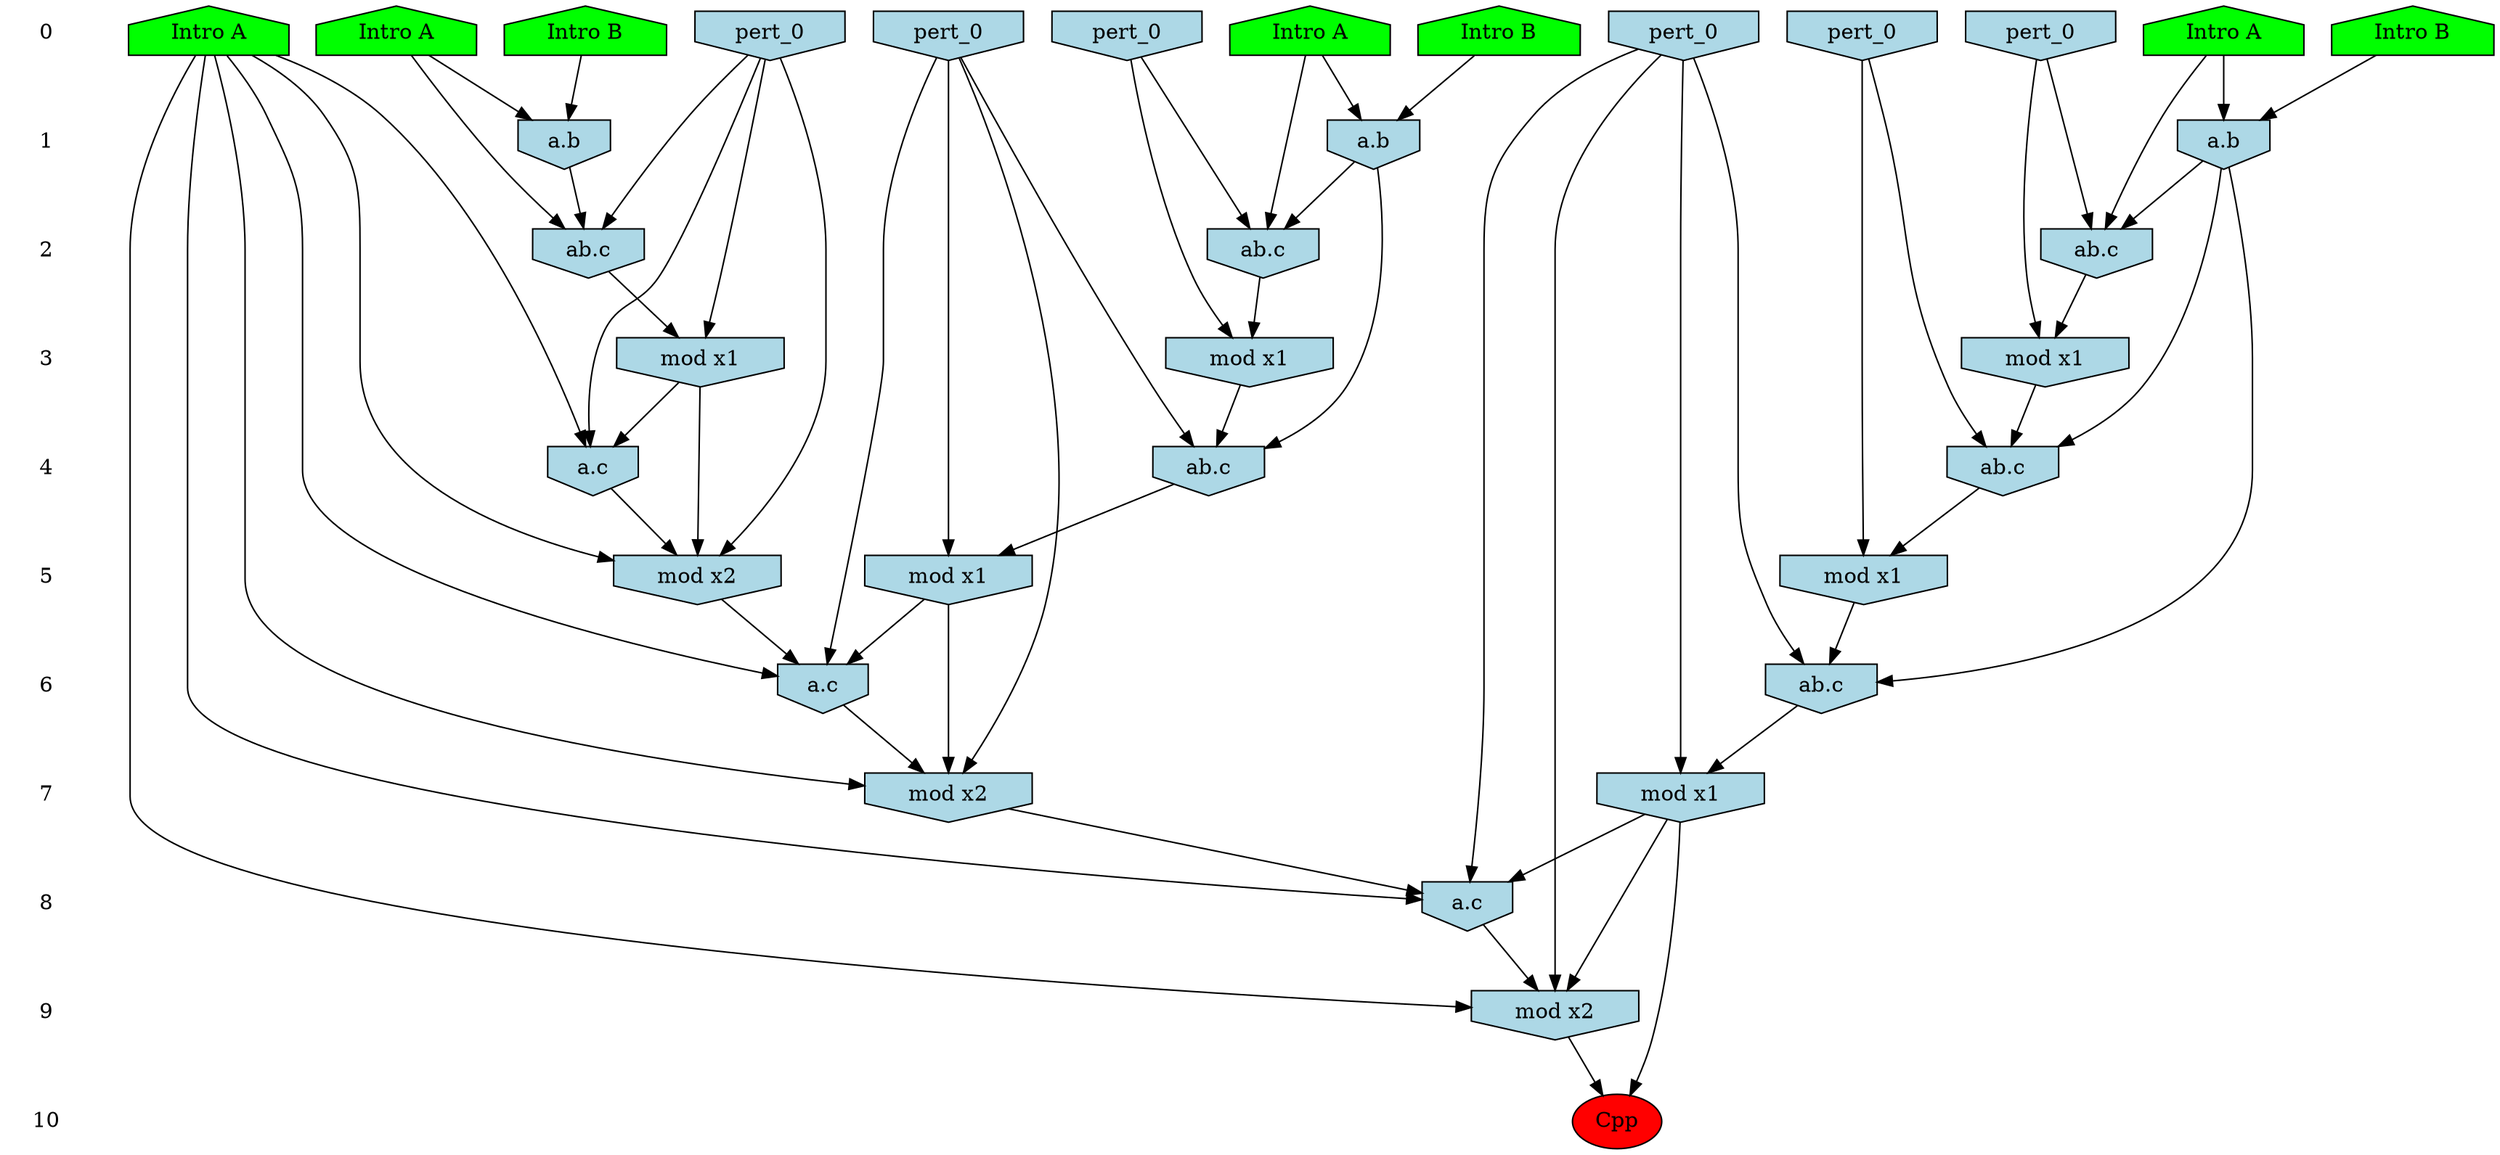 /* Compression of 1 causal flows obtained in average at 1.001864E+01 t.u */
/* Compressed causal flows were: [4] */
digraph G{
 ranksep=.5 ; 
{ rank = same ; "0" [shape=plaintext] ; node_1 [label ="Intro B", shape=house, style=filled, fillcolor=green] ;
node_2 [label ="Intro B", shape=house, style=filled, fillcolor=green] ;
node_3 [label ="Intro A", shape=house, style=filled, fillcolor=green] ;
node_4 [label ="Intro A", shape=house, style=filled, fillcolor=green] ;
node_5 [label ="Intro B", shape=house, style=filled, fillcolor=green] ;
node_6 [label ="Intro A", shape=house, style=filled, fillcolor=green] ;
node_7 [label ="Intro A", shape=house, style=filled, fillcolor=green] ;
node_11 [label="pert_0", shape=invhouse, style=filled, fillcolor = lightblue] ;
node_12 [label="pert_0", shape=invhouse, style=filled, fillcolor = lightblue] ;
node_13 [label="pert_0", shape=invhouse, style=filled, fillcolor = lightblue] ;
node_14 [label="pert_0", shape=invhouse, style=filled, fillcolor = lightblue] ;
node_15 [label="pert_0", shape=invhouse, style=filled, fillcolor = lightblue] ;
node_16 [label="pert_0", shape=invhouse, style=filled, fillcolor = lightblue] ;
}
{ rank = same ; "1" [shape=plaintext] ; node_8 [label="a.b", shape=invhouse, style=filled, fillcolor = lightblue] ;
node_9 [label="a.b", shape=invhouse, style=filled, fillcolor = lightblue] ;
node_10 [label="a.b", shape=invhouse, style=filled, fillcolor = lightblue] ;
}
{ rank = same ; "2" [shape=plaintext] ; node_17 [label="ab.c", shape=invhouse, style=filled, fillcolor = lightblue] ;
node_18 [label="ab.c", shape=invhouse, style=filled, fillcolor = lightblue] ;
node_19 [label="ab.c", shape=invhouse, style=filled, fillcolor = lightblue] ;
}
{ rank = same ; "3" [shape=plaintext] ; node_20 [label="mod x1", shape=invhouse, style=filled, fillcolor = lightblue] ;
node_23 [label="mod x1", shape=invhouse, style=filled, fillcolor = lightblue] ;
node_24 [label="mod x1", shape=invhouse, style=filled, fillcolor = lightblue] ;
}
{ rank = same ; "4" [shape=plaintext] ; node_21 [label="a.c", shape=invhouse, style=filled, fillcolor = lightblue] ;
node_25 [label="ab.c", shape=invhouse, style=filled, fillcolor = lightblue] ;
node_26 [label="ab.c", shape=invhouse, style=filled, fillcolor = lightblue] ;
}
{ rank = same ; "5" [shape=plaintext] ; node_22 [label="mod x2", shape=invhouse, style=filled, fillcolor = lightblue] ;
node_27 [label="mod x1", shape=invhouse, style=filled, fillcolor = lightblue] ;
node_29 [label="mod x1", shape=invhouse, style=filled, fillcolor = lightblue] ;
}
{ rank = same ; "6" [shape=plaintext] ; node_28 [label="ab.c", shape=invhouse, style=filled, fillcolor = lightblue] ;
node_30 [label="a.c", shape=invhouse, style=filled, fillcolor = lightblue] ;
}
{ rank = same ; "7" [shape=plaintext] ; node_31 [label="mod x2", shape=invhouse, style=filled, fillcolor = lightblue] ;
node_32 [label="mod x1", shape=invhouse, style=filled, fillcolor = lightblue] ;
}
{ rank = same ; "8" [shape=plaintext] ; node_33 [label="a.c", shape=invhouse, style=filled, fillcolor = lightblue] ;
}
{ rank = same ; "9" [shape=plaintext] ; node_34 [label="mod x2", shape=invhouse, style=filled, fillcolor = lightblue] ;
}
{ rank = same ; "10" [shape=plaintext] ; node_35 [label ="Cpp", style=filled, fillcolor=red] ;
}
"0" -> "1" [style="invis"]; 
"1" -> "2" [style="invis"]; 
"2" -> "3" [style="invis"]; 
"3" -> "4" [style="invis"]; 
"4" -> "5" [style="invis"]; 
"5" -> "6" [style="invis"]; 
"6" -> "7" [style="invis"]; 
"7" -> "8" [style="invis"]; 
"8" -> "9" [style="invis"]; 
"9" -> "10" [style="invis"]; 
node_2 -> node_8
node_7 -> node_8
node_1 -> node_9
node_6 -> node_9
node_4 -> node_10
node_5 -> node_10
node_7 -> node_17
node_8 -> node_17
node_12 -> node_17
node_4 -> node_18
node_10 -> node_18
node_15 -> node_18
node_6 -> node_19
node_9 -> node_19
node_14 -> node_19
node_12 -> node_20
node_17 -> node_20
node_3 -> node_21
node_12 -> node_21
node_20 -> node_21
node_3 -> node_22
node_12 -> node_22
node_20 -> node_22
node_21 -> node_22
node_15 -> node_23
node_18 -> node_23
node_14 -> node_24
node_19 -> node_24
node_9 -> node_25
node_16 -> node_25
node_24 -> node_25
node_10 -> node_26
node_11 -> node_26
node_23 -> node_26
node_16 -> node_27
node_25 -> node_27
node_9 -> node_28
node_13 -> node_28
node_27 -> node_28
node_11 -> node_29
node_26 -> node_29
node_3 -> node_30
node_11 -> node_30
node_22 -> node_30
node_29 -> node_30
node_3 -> node_31
node_11 -> node_31
node_29 -> node_31
node_30 -> node_31
node_13 -> node_32
node_28 -> node_32
node_3 -> node_33
node_13 -> node_33
node_31 -> node_33
node_32 -> node_33
node_3 -> node_34
node_13 -> node_34
node_32 -> node_34
node_33 -> node_34
node_32 -> node_35
node_34 -> node_35
}
/*
 Dot generation time: 0.000000
*/